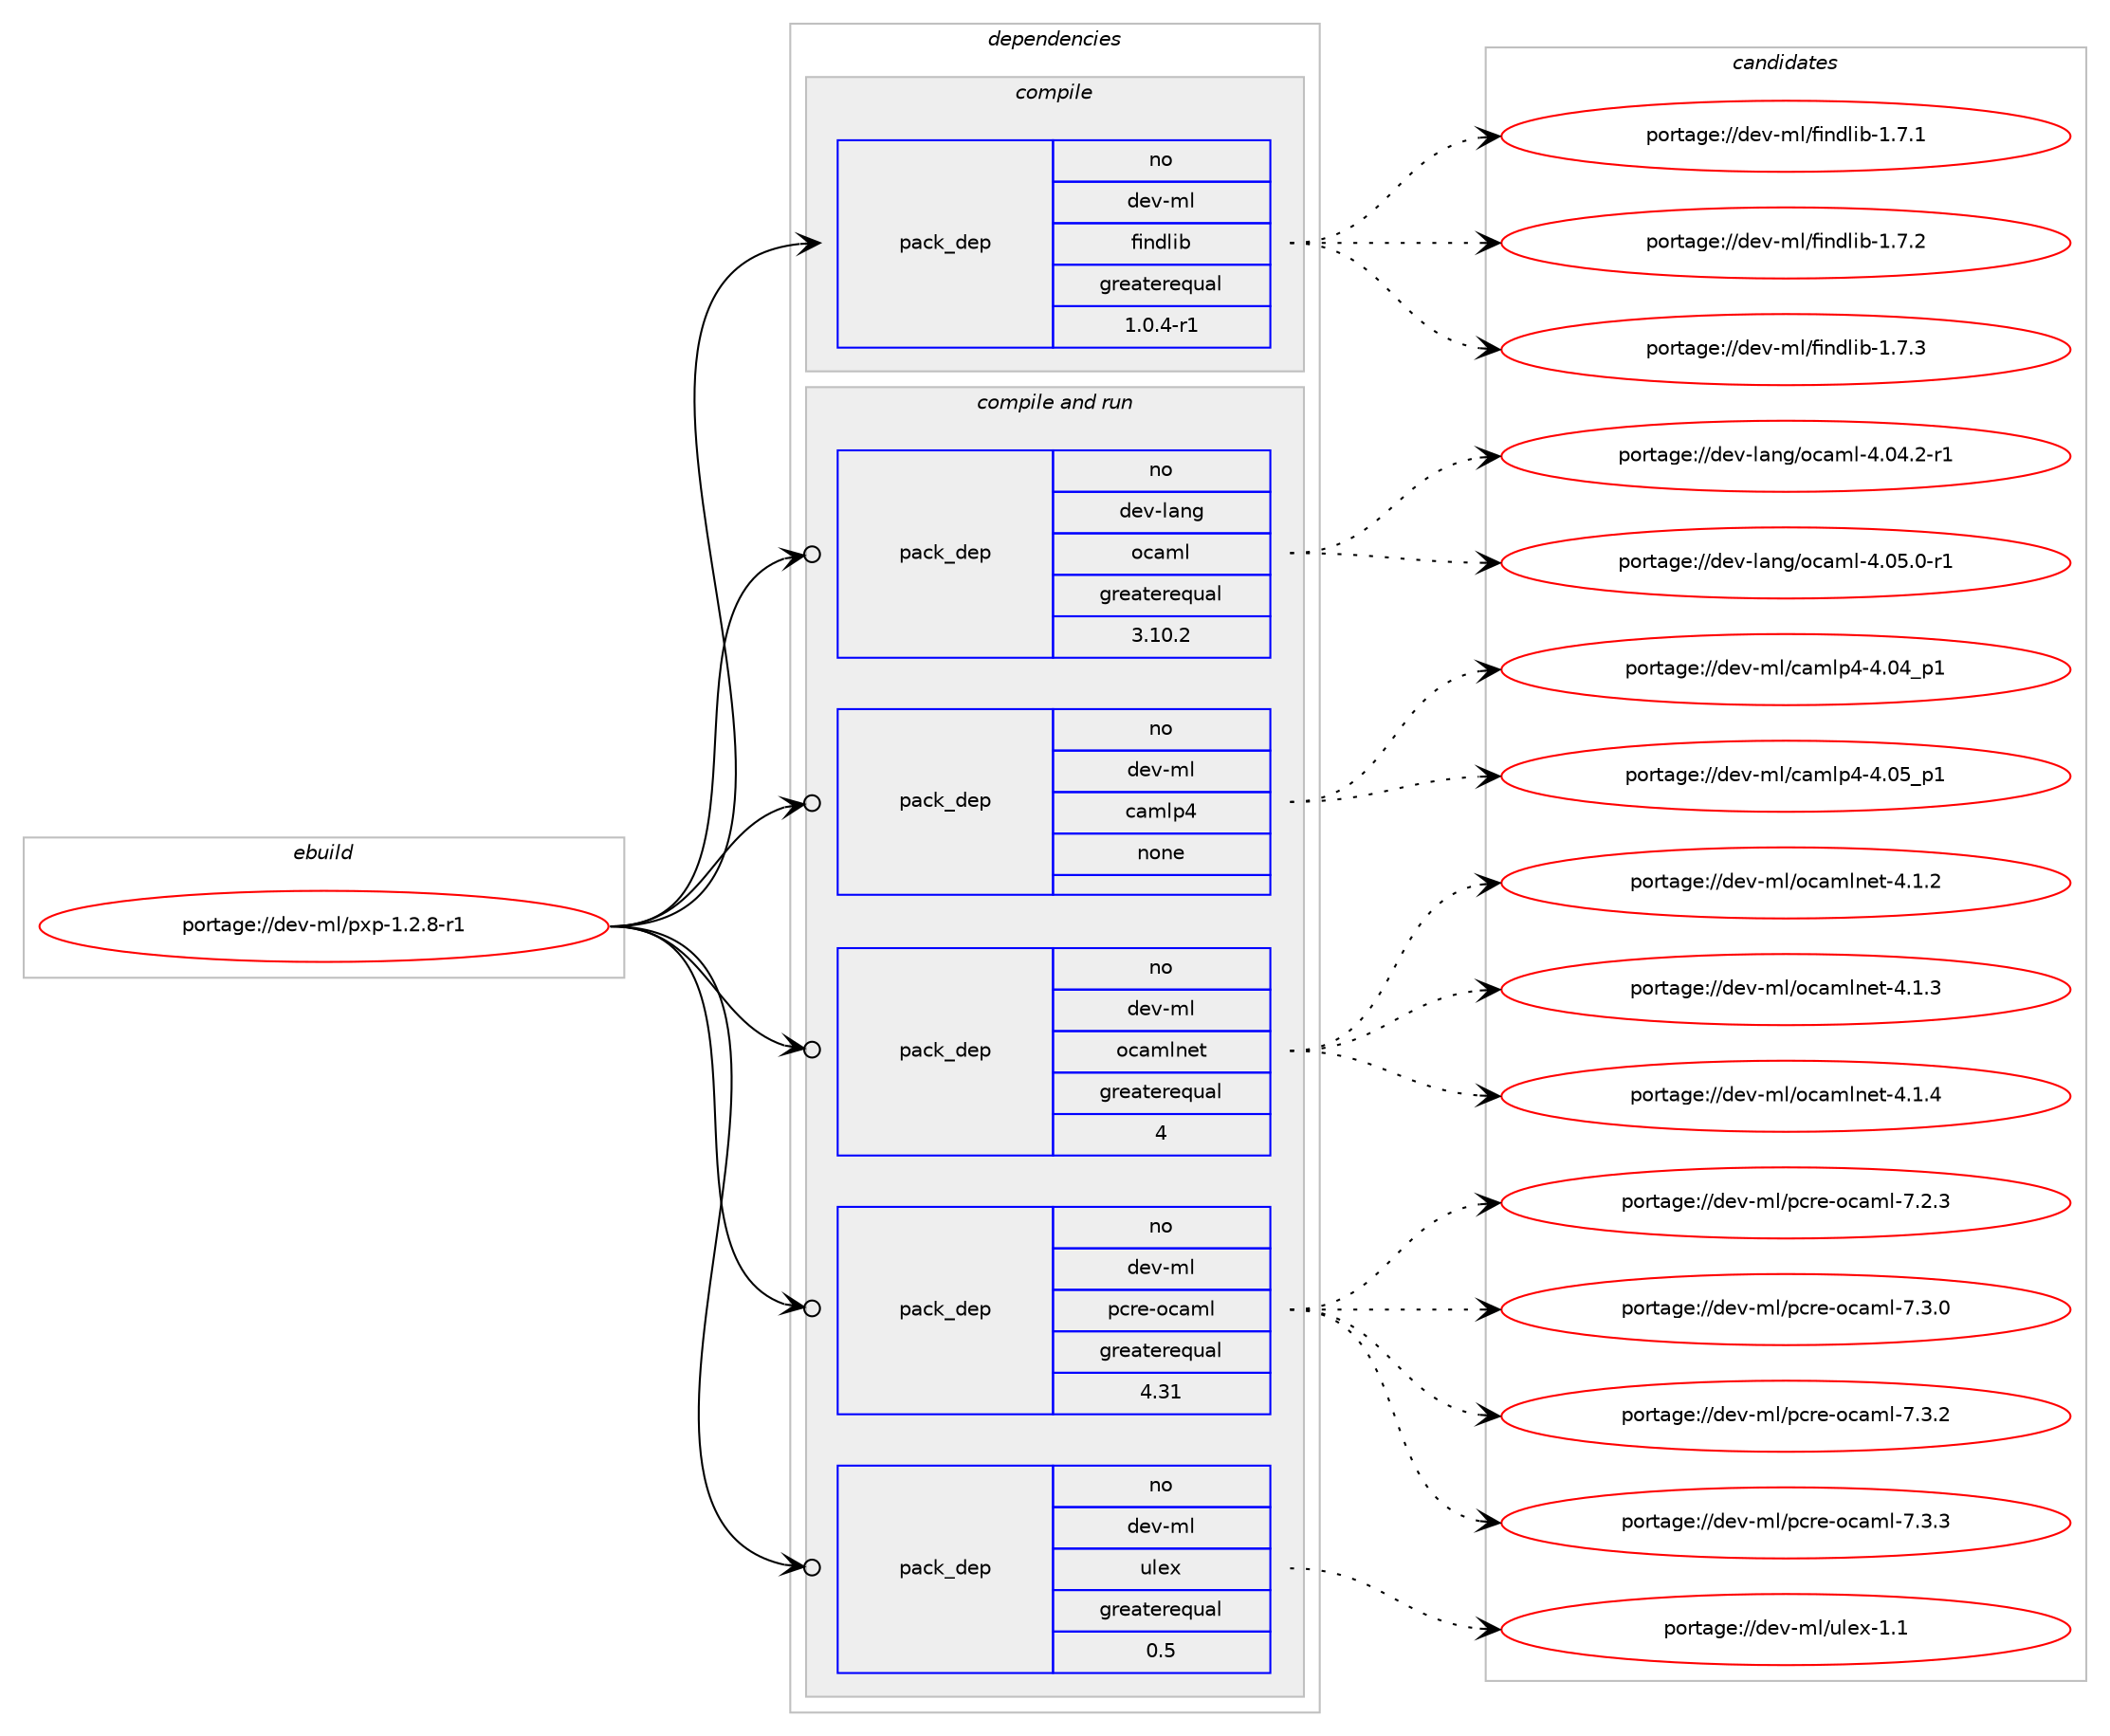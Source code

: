 digraph prolog {

# *************
# Graph options
# *************

newrank=true;
concentrate=true;
compound=true;
graph [rankdir=LR,fontname=Helvetica,fontsize=10,ranksep=1.5];#, ranksep=2.5, nodesep=0.2];
edge  [arrowhead=vee];
node  [fontname=Helvetica,fontsize=10];

# **********
# The ebuild
# **********

subgraph cluster_leftcol {
color=gray;
rank=same;
label=<<i>ebuild</i>>;
id [label="portage://dev-ml/pxp-1.2.8-r1", color=red, width=4, href="../dev-ml/pxp-1.2.8-r1.svg"];
}

# ****************
# The dependencies
# ****************

subgraph cluster_midcol {
color=gray;
label=<<i>dependencies</i>>;
subgraph cluster_compile {
fillcolor="#eeeeee";
style=filled;
label=<<i>compile</i>>;
subgraph pack82298 {
dependency107961 [label=<<TABLE BORDER="0" CELLBORDER="1" CELLSPACING="0" CELLPADDING="4" WIDTH="220"><TR><TD ROWSPAN="6" CELLPADDING="30">pack_dep</TD></TR><TR><TD WIDTH="110">no</TD></TR><TR><TD>dev-ml</TD></TR><TR><TD>findlib</TD></TR><TR><TD>greaterequal</TD></TR><TR><TD>1.0.4-r1</TD></TR></TABLE>>, shape=none, color=blue];
}
id:e -> dependency107961:w [weight=20,style="solid",arrowhead="vee"];
}
subgraph cluster_compileandrun {
fillcolor="#eeeeee";
style=filled;
label=<<i>compile and run</i>>;
subgraph pack82299 {
dependency107962 [label=<<TABLE BORDER="0" CELLBORDER="1" CELLSPACING="0" CELLPADDING="4" WIDTH="220"><TR><TD ROWSPAN="6" CELLPADDING="30">pack_dep</TD></TR><TR><TD WIDTH="110">no</TD></TR><TR><TD>dev-lang</TD></TR><TR><TD>ocaml</TD></TR><TR><TD>greaterequal</TD></TR><TR><TD>3.10.2</TD></TR></TABLE>>, shape=none, color=blue];
}
id:e -> dependency107962:w [weight=20,style="solid",arrowhead="odotvee"];
subgraph pack82300 {
dependency107963 [label=<<TABLE BORDER="0" CELLBORDER="1" CELLSPACING="0" CELLPADDING="4" WIDTH="220"><TR><TD ROWSPAN="6" CELLPADDING="30">pack_dep</TD></TR><TR><TD WIDTH="110">no</TD></TR><TR><TD>dev-ml</TD></TR><TR><TD>camlp4</TD></TR><TR><TD>none</TD></TR><TR><TD></TD></TR></TABLE>>, shape=none, color=blue];
}
id:e -> dependency107963:w [weight=20,style="solid",arrowhead="odotvee"];
subgraph pack82301 {
dependency107964 [label=<<TABLE BORDER="0" CELLBORDER="1" CELLSPACING="0" CELLPADDING="4" WIDTH="220"><TR><TD ROWSPAN="6" CELLPADDING="30">pack_dep</TD></TR><TR><TD WIDTH="110">no</TD></TR><TR><TD>dev-ml</TD></TR><TR><TD>ocamlnet</TD></TR><TR><TD>greaterequal</TD></TR><TR><TD>4</TD></TR></TABLE>>, shape=none, color=blue];
}
id:e -> dependency107964:w [weight=20,style="solid",arrowhead="odotvee"];
subgraph pack82302 {
dependency107965 [label=<<TABLE BORDER="0" CELLBORDER="1" CELLSPACING="0" CELLPADDING="4" WIDTH="220"><TR><TD ROWSPAN="6" CELLPADDING="30">pack_dep</TD></TR><TR><TD WIDTH="110">no</TD></TR><TR><TD>dev-ml</TD></TR><TR><TD>pcre-ocaml</TD></TR><TR><TD>greaterequal</TD></TR><TR><TD>4.31</TD></TR></TABLE>>, shape=none, color=blue];
}
id:e -> dependency107965:w [weight=20,style="solid",arrowhead="odotvee"];
subgraph pack82303 {
dependency107966 [label=<<TABLE BORDER="0" CELLBORDER="1" CELLSPACING="0" CELLPADDING="4" WIDTH="220"><TR><TD ROWSPAN="6" CELLPADDING="30">pack_dep</TD></TR><TR><TD WIDTH="110">no</TD></TR><TR><TD>dev-ml</TD></TR><TR><TD>ulex</TD></TR><TR><TD>greaterequal</TD></TR><TR><TD>0.5</TD></TR></TABLE>>, shape=none, color=blue];
}
id:e -> dependency107966:w [weight=20,style="solid",arrowhead="odotvee"];
}
subgraph cluster_run {
fillcolor="#eeeeee";
style=filled;
label=<<i>run</i>>;
}
}

# **************
# The candidates
# **************

subgraph cluster_choices {
rank=same;
color=gray;
label=<<i>candidates</i>>;

subgraph choice82298 {
color=black;
nodesep=1;
choiceportage100101118451091084710210511010010810598454946554649 [label="portage://dev-ml/findlib-1.7.1", color=red, width=4,href="../dev-ml/findlib-1.7.1.svg"];
choiceportage100101118451091084710210511010010810598454946554650 [label="portage://dev-ml/findlib-1.7.2", color=red, width=4,href="../dev-ml/findlib-1.7.2.svg"];
choiceportage100101118451091084710210511010010810598454946554651 [label="portage://dev-ml/findlib-1.7.3", color=red, width=4,href="../dev-ml/findlib-1.7.3.svg"];
dependency107961:e -> choiceportage100101118451091084710210511010010810598454946554649:w [style=dotted,weight="100"];
dependency107961:e -> choiceportage100101118451091084710210511010010810598454946554650:w [style=dotted,weight="100"];
dependency107961:e -> choiceportage100101118451091084710210511010010810598454946554651:w [style=dotted,weight="100"];
}
subgraph choice82299 {
color=black;
nodesep=1;
choiceportage1001011184510897110103471119997109108455246485246504511449 [label="portage://dev-lang/ocaml-4.04.2-r1", color=red, width=4,href="../dev-lang/ocaml-4.04.2-r1.svg"];
choiceportage1001011184510897110103471119997109108455246485346484511449 [label="portage://dev-lang/ocaml-4.05.0-r1", color=red, width=4,href="../dev-lang/ocaml-4.05.0-r1.svg"];
dependency107962:e -> choiceportage1001011184510897110103471119997109108455246485246504511449:w [style=dotted,weight="100"];
dependency107962:e -> choiceportage1001011184510897110103471119997109108455246485346484511449:w [style=dotted,weight="100"];
}
subgraph choice82300 {
color=black;
nodesep=1;
choiceportage100101118451091084799971091081125245524648529511249 [label="portage://dev-ml/camlp4-4.04_p1", color=red, width=4,href="../dev-ml/camlp4-4.04_p1.svg"];
choiceportage100101118451091084799971091081125245524648539511249 [label="portage://dev-ml/camlp4-4.05_p1", color=red, width=4,href="../dev-ml/camlp4-4.05_p1.svg"];
dependency107963:e -> choiceportage100101118451091084799971091081125245524648529511249:w [style=dotted,weight="100"];
dependency107963:e -> choiceportage100101118451091084799971091081125245524648539511249:w [style=dotted,weight="100"];
}
subgraph choice82301 {
color=black;
nodesep=1;
choiceportage10010111845109108471119997109108110101116455246494650 [label="portage://dev-ml/ocamlnet-4.1.2", color=red, width=4,href="../dev-ml/ocamlnet-4.1.2.svg"];
choiceportage10010111845109108471119997109108110101116455246494651 [label="portage://dev-ml/ocamlnet-4.1.3", color=red, width=4,href="../dev-ml/ocamlnet-4.1.3.svg"];
choiceportage10010111845109108471119997109108110101116455246494652 [label="portage://dev-ml/ocamlnet-4.1.4", color=red, width=4,href="../dev-ml/ocamlnet-4.1.4.svg"];
dependency107964:e -> choiceportage10010111845109108471119997109108110101116455246494650:w [style=dotted,weight="100"];
dependency107964:e -> choiceportage10010111845109108471119997109108110101116455246494651:w [style=dotted,weight="100"];
dependency107964:e -> choiceportage10010111845109108471119997109108110101116455246494652:w [style=dotted,weight="100"];
}
subgraph choice82302 {
color=black;
nodesep=1;
choiceportage100101118451091084711299114101451119997109108455546504651 [label="portage://dev-ml/pcre-ocaml-7.2.3", color=red, width=4,href="../dev-ml/pcre-ocaml-7.2.3.svg"];
choiceportage100101118451091084711299114101451119997109108455546514648 [label="portage://dev-ml/pcre-ocaml-7.3.0", color=red, width=4,href="../dev-ml/pcre-ocaml-7.3.0.svg"];
choiceportage100101118451091084711299114101451119997109108455546514650 [label="portage://dev-ml/pcre-ocaml-7.3.2", color=red, width=4,href="../dev-ml/pcre-ocaml-7.3.2.svg"];
choiceportage100101118451091084711299114101451119997109108455546514651 [label="portage://dev-ml/pcre-ocaml-7.3.3", color=red, width=4,href="../dev-ml/pcre-ocaml-7.3.3.svg"];
dependency107965:e -> choiceportage100101118451091084711299114101451119997109108455546504651:w [style=dotted,weight="100"];
dependency107965:e -> choiceportage100101118451091084711299114101451119997109108455546514648:w [style=dotted,weight="100"];
dependency107965:e -> choiceportage100101118451091084711299114101451119997109108455546514650:w [style=dotted,weight="100"];
dependency107965:e -> choiceportage100101118451091084711299114101451119997109108455546514651:w [style=dotted,weight="100"];
}
subgraph choice82303 {
color=black;
nodesep=1;
choiceportage100101118451091084711710810112045494649 [label="portage://dev-ml/ulex-1.1", color=red, width=4,href="../dev-ml/ulex-1.1.svg"];
dependency107966:e -> choiceportage100101118451091084711710810112045494649:w [style=dotted,weight="100"];
}
}

}
